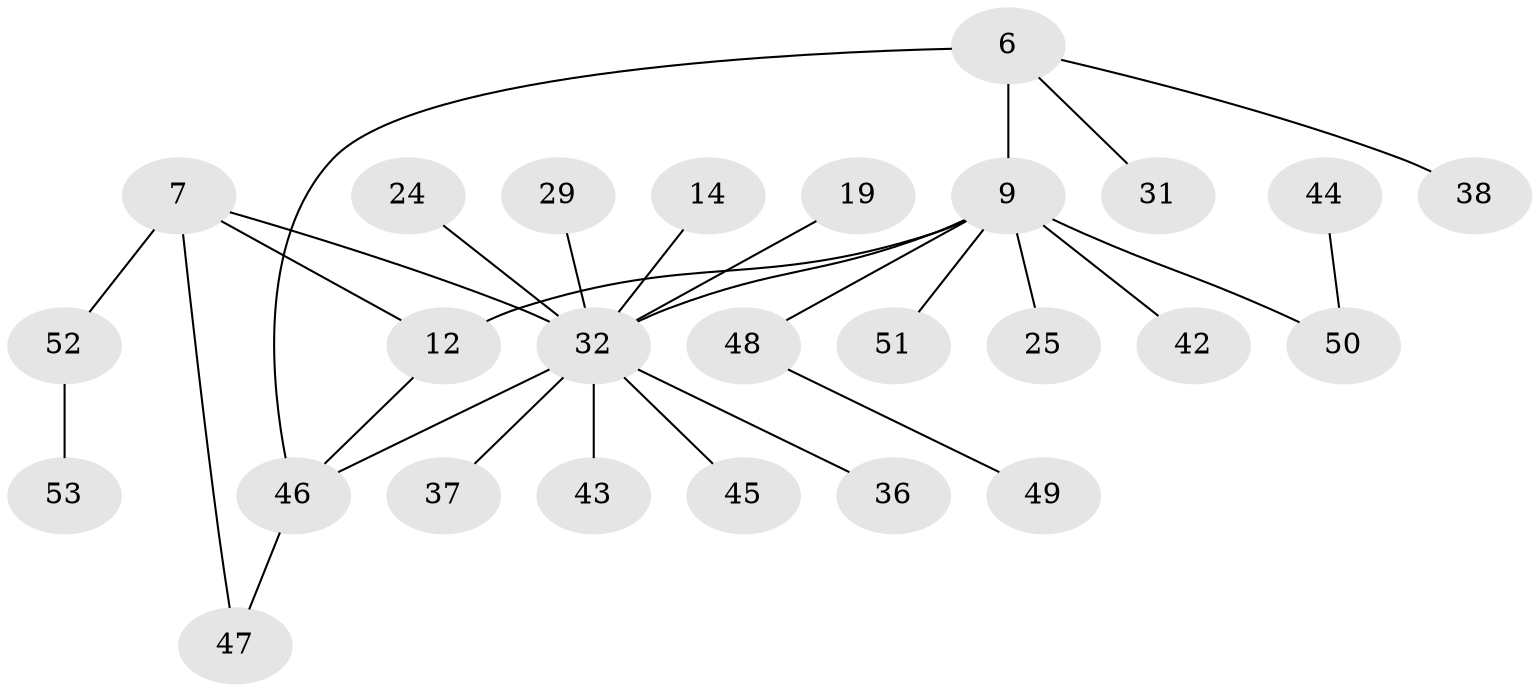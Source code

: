 // original degree distribution, {10: 0.018867924528301886, 4: 0.07547169811320754, 5: 0.09433962264150944, 3: 0.05660377358490566, 9: 0.018867924528301886, 2: 0.16981132075471697, 6: 0.018867924528301886, 1: 0.5471698113207547}
// Generated by graph-tools (version 1.1) at 2025/55/03/09/25 04:55:05]
// undirected, 26 vertices, 29 edges
graph export_dot {
graph [start="1"]
  node [color=gray90,style=filled];
  6;
  7 [super="+2"];
  9 [super="+4"];
  12 [super="+8"];
  14;
  19;
  24;
  25;
  29;
  31;
  32 [super="+1+3"];
  36;
  37;
  38;
  42;
  43 [super="+33+39"];
  44;
  45 [super="+40"];
  46 [super="+5"];
  47;
  48 [super="+34+35+41"];
  49;
  50 [super="+10+20+27"];
  51;
  52;
  53;
  6 -- 9 [weight=2];
  6 -- 31;
  6 -- 38;
  6 -- 46;
  7 -- 52;
  7 -- 12;
  7 -- 47;
  7 -- 32 [weight=2];
  9 -- 12 [weight=3];
  9 -- 25;
  9 -- 51;
  9 -- 42;
  9 -- 32 [weight=2];
  9 -- 50;
  9 -- 48;
  12 -- 46;
  14 -- 32;
  19 -- 32;
  24 -- 32;
  29 -- 32;
  32 -- 36;
  32 -- 37;
  32 -- 46;
  32 -- 43;
  32 -- 45;
  44 -- 50;
  46 -- 47;
  48 -- 49;
  52 -- 53;
}
